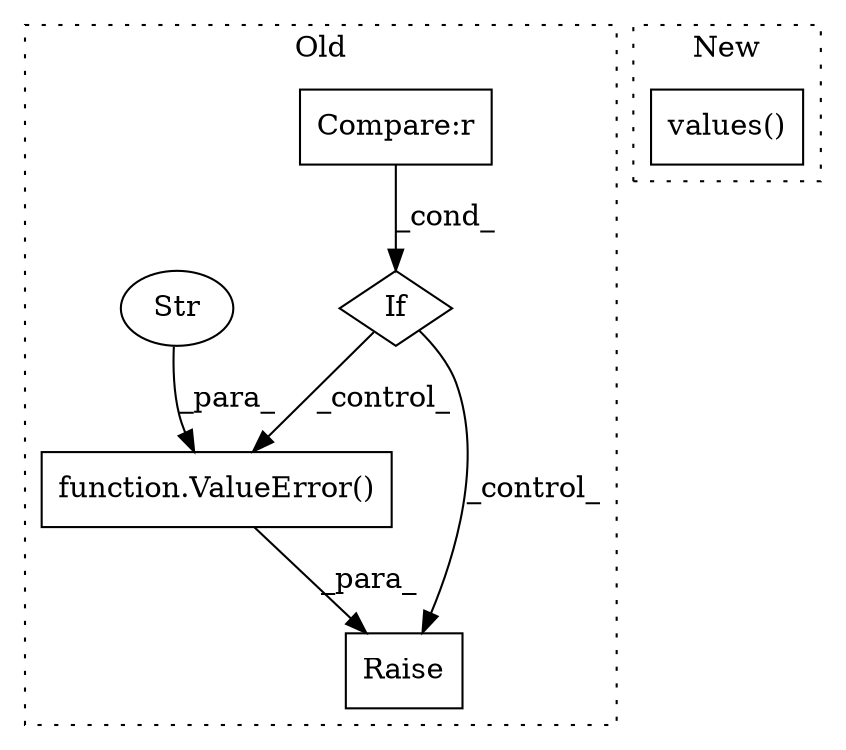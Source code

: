 digraph G {
subgraph cluster0 {
1 [label="function.ValueError()" a="75" s="1777,1832" l="11,1" shape="box"];
3 [label="Raise" a="91" s="1771" l="6" shape="box"];
4 [label="If" a="96" s="1657" l="0" shape="diamond"];
5 [label="Compare:r" a="40" s="1657" l="28" shape="box"];
6 [label="Str" a="66" s="1788" l="44" shape="ellipse"];
label = "Old";
style="dotted";
}
subgraph cluster1 {
2 [label="values()" a="75" s="1664" l="31" shape="box"];
label = "New";
style="dotted";
}
1 -> 3 [label="_para_"];
4 -> 1 [label="_control_"];
4 -> 3 [label="_control_"];
5 -> 4 [label="_cond_"];
6 -> 1 [label="_para_"];
}